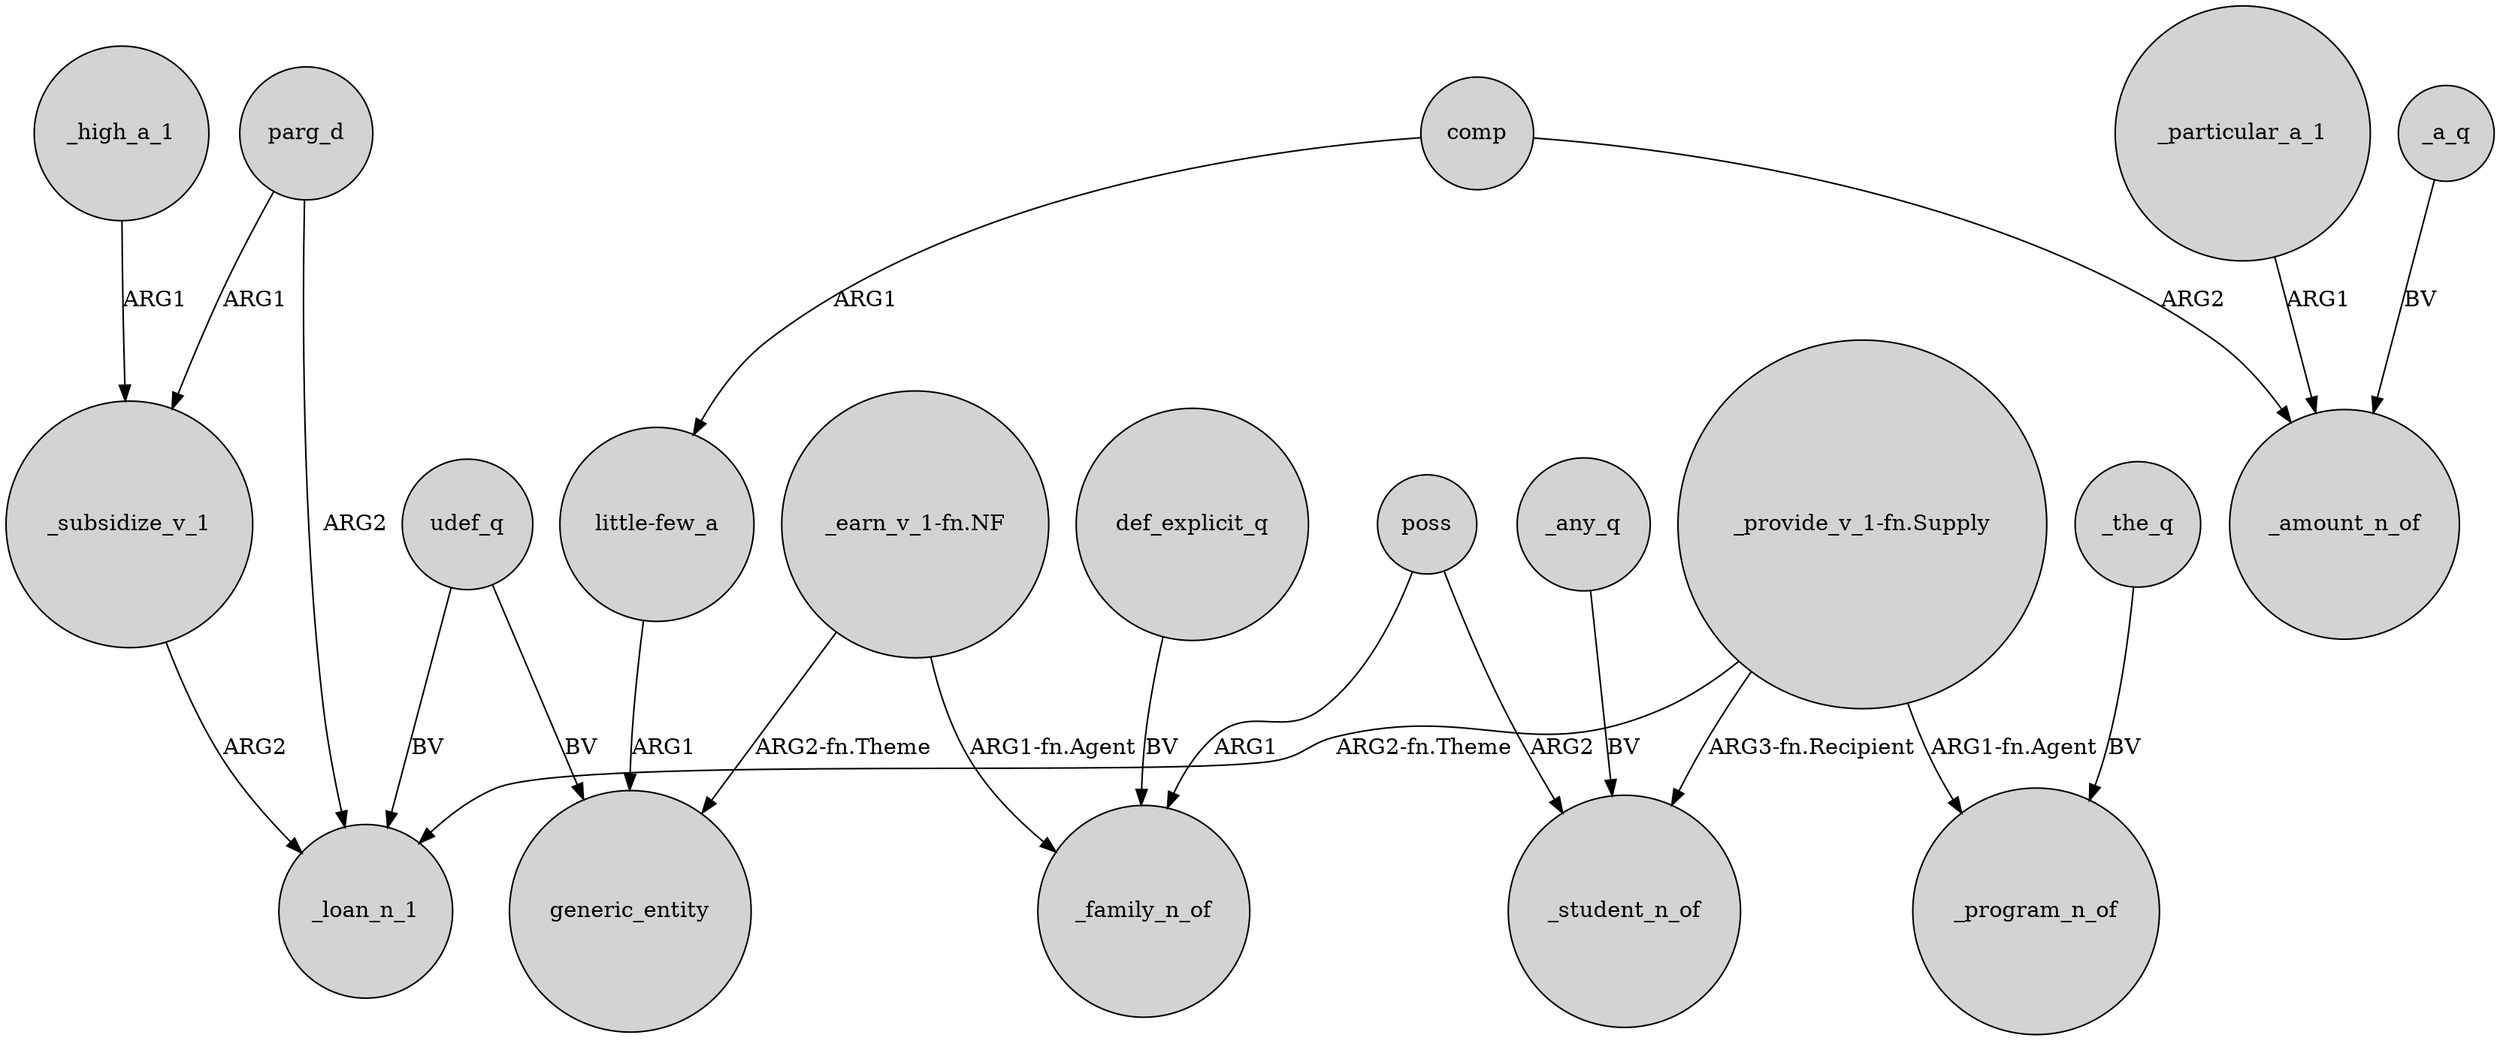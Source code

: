 digraph {
	node [shape=circle style=filled]
	parg_d -> _loan_n_1 [label=ARG2]
	udef_q -> generic_entity [label=BV]
	_subsidize_v_1 -> _loan_n_1 [label=ARG2]
	poss -> _student_n_of [label=ARG2]
	"_earn_v_1-fn.NF" -> generic_entity [label="ARG2-fn.Theme"]
	parg_d -> _subsidize_v_1 [label=ARG1]
	"_provide_v_1-fn.Supply" -> _loan_n_1 [label="ARG2-fn.Theme"]
	"_provide_v_1-fn.Supply" -> _student_n_of [label="ARG3-fn.Recipient"]
	poss -> _family_n_of [label=ARG1]
	"_earn_v_1-fn.NF" -> _family_n_of [label="ARG1-fn.Agent"]
	"_provide_v_1-fn.Supply" -> _program_n_of [label="ARG1-fn.Agent"]
	_any_q -> _student_n_of [label=BV]
	_the_q -> _program_n_of [label=BV]
	comp -> "little-few_a" [label=ARG1]
	_high_a_1 -> _subsidize_v_1 [label=ARG1]
	def_explicit_q -> _family_n_of [label=BV]
	comp -> _amount_n_of [label=ARG2]
	_particular_a_1 -> _amount_n_of [label=ARG1]
	udef_q -> _loan_n_1 [label=BV]
	"little-few_a" -> generic_entity [label=ARG1]
	_a_q -> _amount_n_of [label=BV]
}
